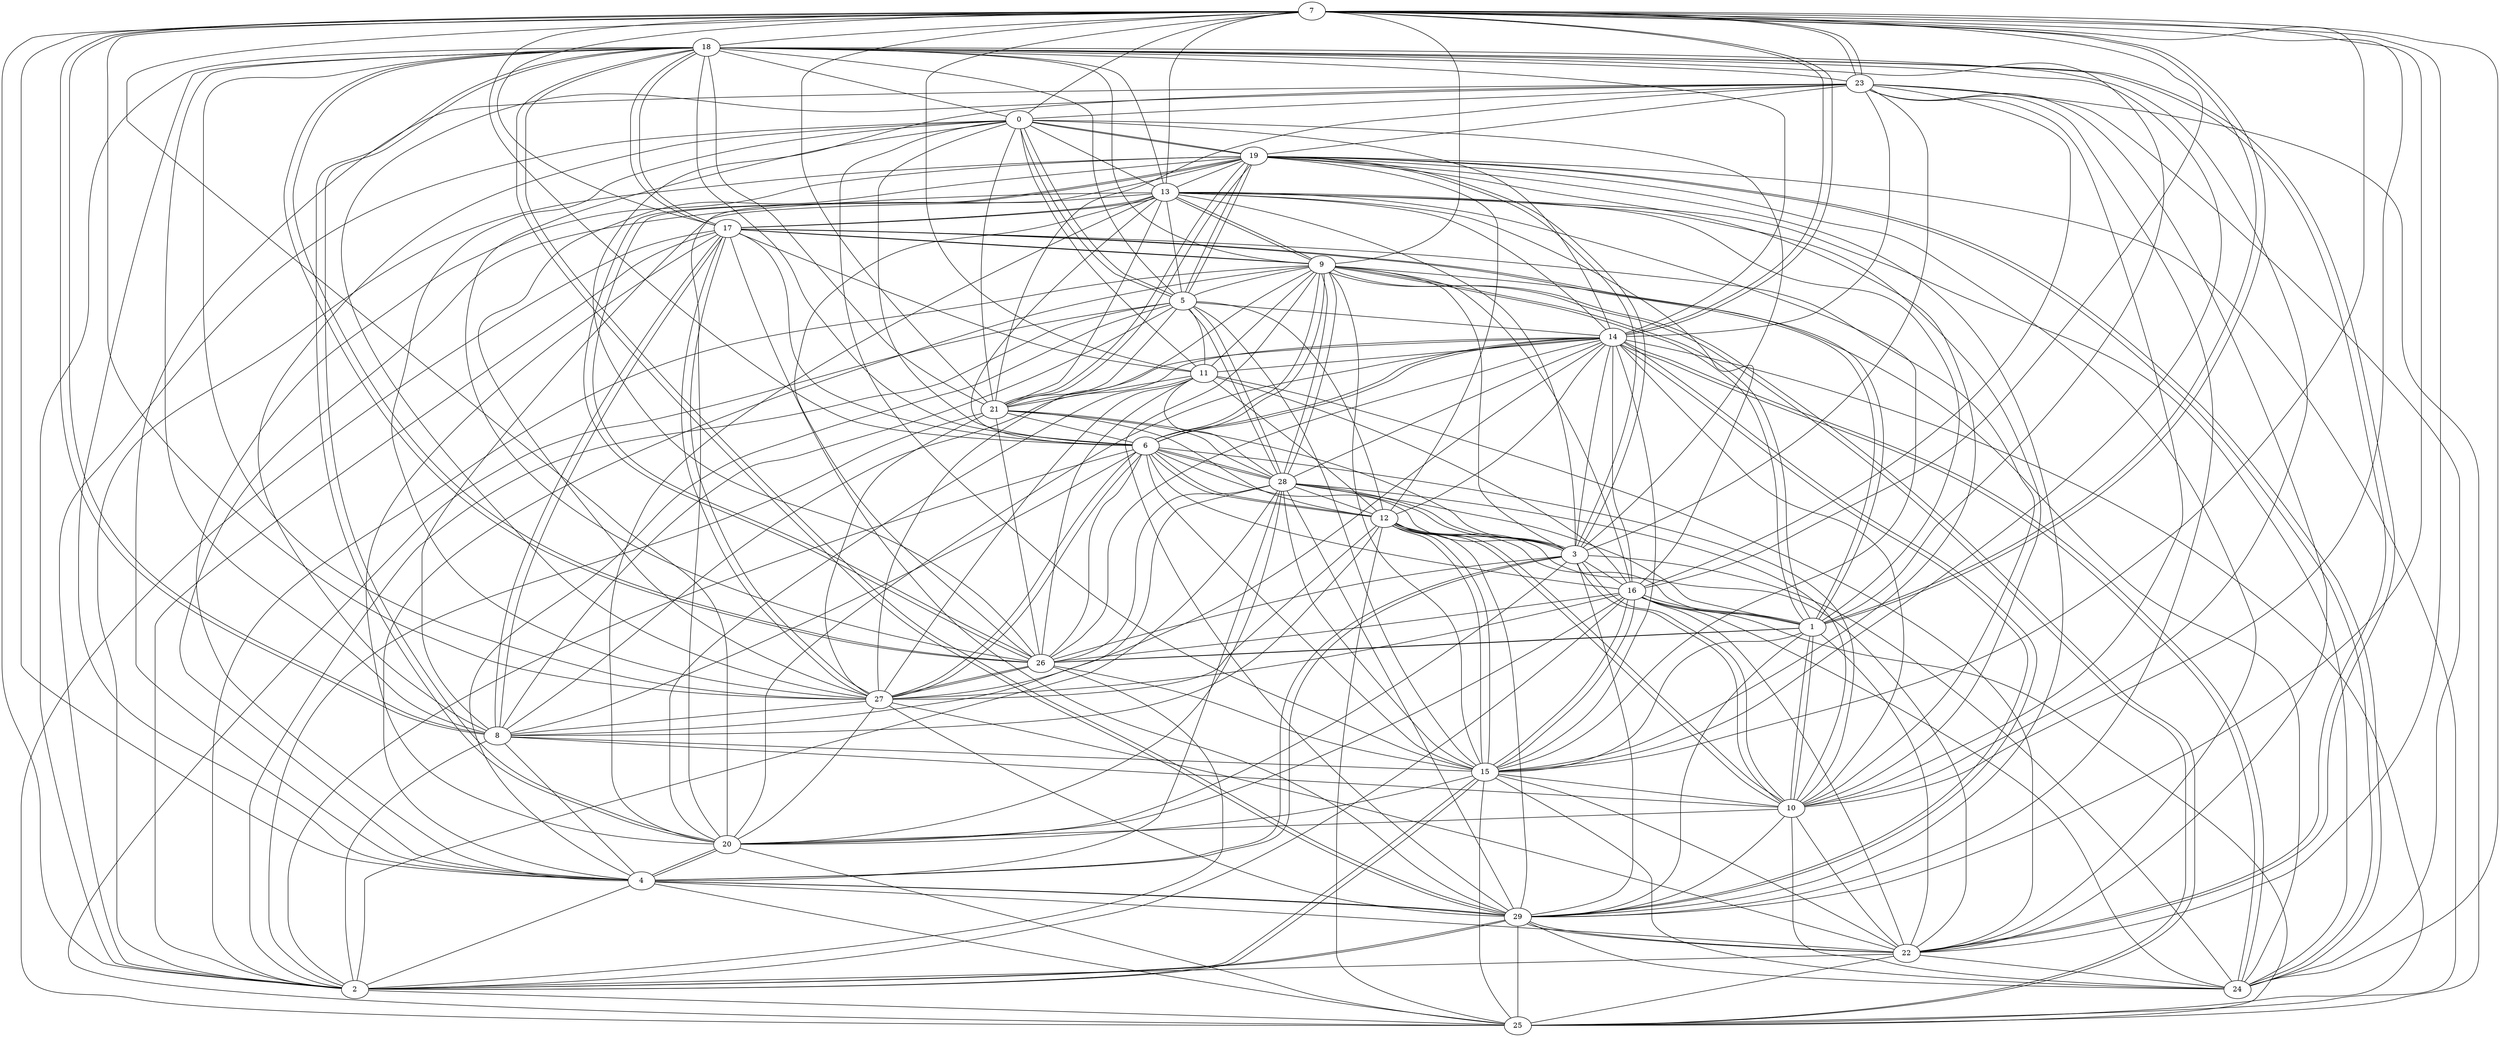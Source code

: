 graph X {
7 -- 18;
12 -- 19;
23 -- 22;
2 -- 25;
15 -- 12;
7 -- 24;
24 -- 15;
7 -- 20;
23 -- 10;
4 -- 29;
27 -- 7;
21 -- 26;
16 -- 26;
27 -- 8;
3 -- 21;
27 -- 6;
1 -- 28;
18 -- 4;
14 -- 29;
6 -- 27;
20 -- 14;
14 -- 11;
22 -- 1;
19 -- 24;
22 -- 7;
19 -- 22;
2 -- 29;
3 -- 9;
28 -- 20;
5 -- 25;
14 -- 18;
7 -- 23;
25 -- 17;
25 -- 19;
21 -- 19;
9 -- 18;
13 -- 21;
10 -- 17;
29 -- 18;
15 -- 7;
9 -- 28;
27 -- 9;
22 -- 18;
5 -- 13;
7 -- 4;
22 -- 11;
1 -- 7;
12 -- 27;
4 -- 9;
23 -- 21;
14 -- 10;
21 -- 5;
23 -- 0;
2 -- 16;
18 -- 17;
2 -- 18;
13 -- 16;
8 -- 7;
14 -- 28;
4 -- 25;
6 -- 13;
28 -- 9;
6 -- 28;
18 -- 26;
5 -- 0;
3 -- 13;
4 -- 2;
29 -- 2;
21 -- 14;
9 -- 16;
22 -- 16;
1 -- 15;
18 -- 22;
27 -- 26;
1 -- 26;
4 -- 5;
14 -- 13;
17 -- 27;
20 -- 27;
8 -- 0;
13 -- 8;
0 -- 11;
6 -- 17;
1 -- 16;
13 -- 1;
25 -- 14;
23 -- 7;
19 -- 13;
12 -- 5;
26 -- 27;
1 -- 17;
12 -- 15;
22 -- 24;
21 -- 6;
28 -- 11;
26 -- 15;
18 -- 23;
7 -- 14;
3 -- 6;
12 -- 3;
18 -- 8;
14 -- 15;
0 -- 14;
7 -- 1;
8 -- 17;
3 -- 0;
5 -- 28;
0 -- 21;
18 -- 5;
26 -- 14;
6 -- 9;
0 -- 5;
1 -- 18;
29 -- 23;
24 -- 14;
29 -- 10;
26 -- 18;
14 -- 6;
24 -- 19;
18 -- 0;
29 -- 4;
5 -- 14;
19 -- 0;
17 -- 7;
2 -- 9;
18 -- 21;
18 -- 29;
25 -- 12;
0 -- 19;
16 -- 7;
16 -- 11;
25 -- 29;
5 -- 15;
3 -- 19;
15 -- 9;
3 -- 24;
17 -- 2;
29 -- 1;
13 -- 4;
7 -- 21;
16 -- 14;
17 -- 20;
18 -- 27;
28 -- 6;
11 -- 9;
17 -- 13;
5 -- 8;
23 -- 24;
17 -- 9;
3 -- 14;
11 -- 17;
5 -- 2;
28 -- 29;
17 -- 29;
19 -- 27;
26 -- 0;
29 -- 14;
22 -- 4;
9 -- 13;
24 -- 10;
15 -- 18;
12 -- 11;
0 -- 15;
20 -- 19;
25 -- 16;
27 -- 0;
3 -- 4;
17 -- 1;
15 -- 20;
28 -- 12;
15 -- 22;
23 -- 27;
10 -- 1;
15 -- 6;
28 -- 8;
13 -- 17;
10 -- 3;
20 -- 16;
17 -- 18;
20 -- 4;
7 -- 29;
27 -- 21;
28 -- 21;
11 -- 21;
3 -- 10;
26 -- 19;
9 -- 25;
9 -- 6;
2 -- 21;
4 -- 20;
12 -- 10;
10 -- 7;
29 -- 22;
2 -- 15;
6 -- 26;
6 -- 12;
12 -- 21;
27 -- 17;
26 -- 13;
27 -- 22;
13 -- 9;
8 -- 2;
22 -- 2;
6 -- 16;
11 -- 27;
1 -- 9;
19 -- 29;
23 -- 25;
13 -- 18;
4 -- 3;
8 -- 15;
13 -- 20;
13 -- 24;
26 -- 3;
14 -- 12;
29 -- 12;
28 -- 5;
15 -- 25;
20 -- 18;
15 -- 16;
13 -- 7;
4 -- 8;
6 -- 0;
19 -- 3;
28 -- 4;
2 -- 28;
28 -- 26;
12 -- 8;
11 -- 20;
11 -- 7;
26 -- 23;
19 -- 2;
18 -- 6;
16 -- 1;
25 -- 9;
29 -- 3;
28 -- 10;
15 -- 13;
23 -- 16;
9 -- 5;
12 -- 22;
19 -- 21;
27 -- 16;
8 -- 6;
10 -- 12;
16 -- 15;
14 -- 27;
28 -- 15;
8 -- 14;
9 -- 1;
14 -- 7;
17 -- 8;
16 -- 24;
18 -- 20;
29 -- 9;
22 -- 25;
20 -- 25;
15 -- 2;
26 -- 1;
4 -- 23;
22 -- 29;
9 -- 24;
9 -- 7;
2 -- 7;
19 -- 26;
14 -- 24;
10 -- 8;
6 -- 14;
23 -- 14;
10 -- 22;
2 -- 26;
19 -- 23;
3 -- 28;
6 -- 7;
12 -- 6;
5 -- 19;
10 -- 6;
19 -- 4;
9 -- 17;
15 -- 10;
7 -- 8;
28 -- 3;
10 -- 20;
7 -- 0;
0 -- 2;
3 -- 16;
13 -- 0;
1 -- 12;
26 -- 11;
19 -- 15;
19 -- 5;
10 -- 13;
18 -- 10;
6 -- 2;
27 -- 29;
11 -- 5;
29 -- 24;
3 -- 20;
1 -- 10;
3 -- 23;
}
